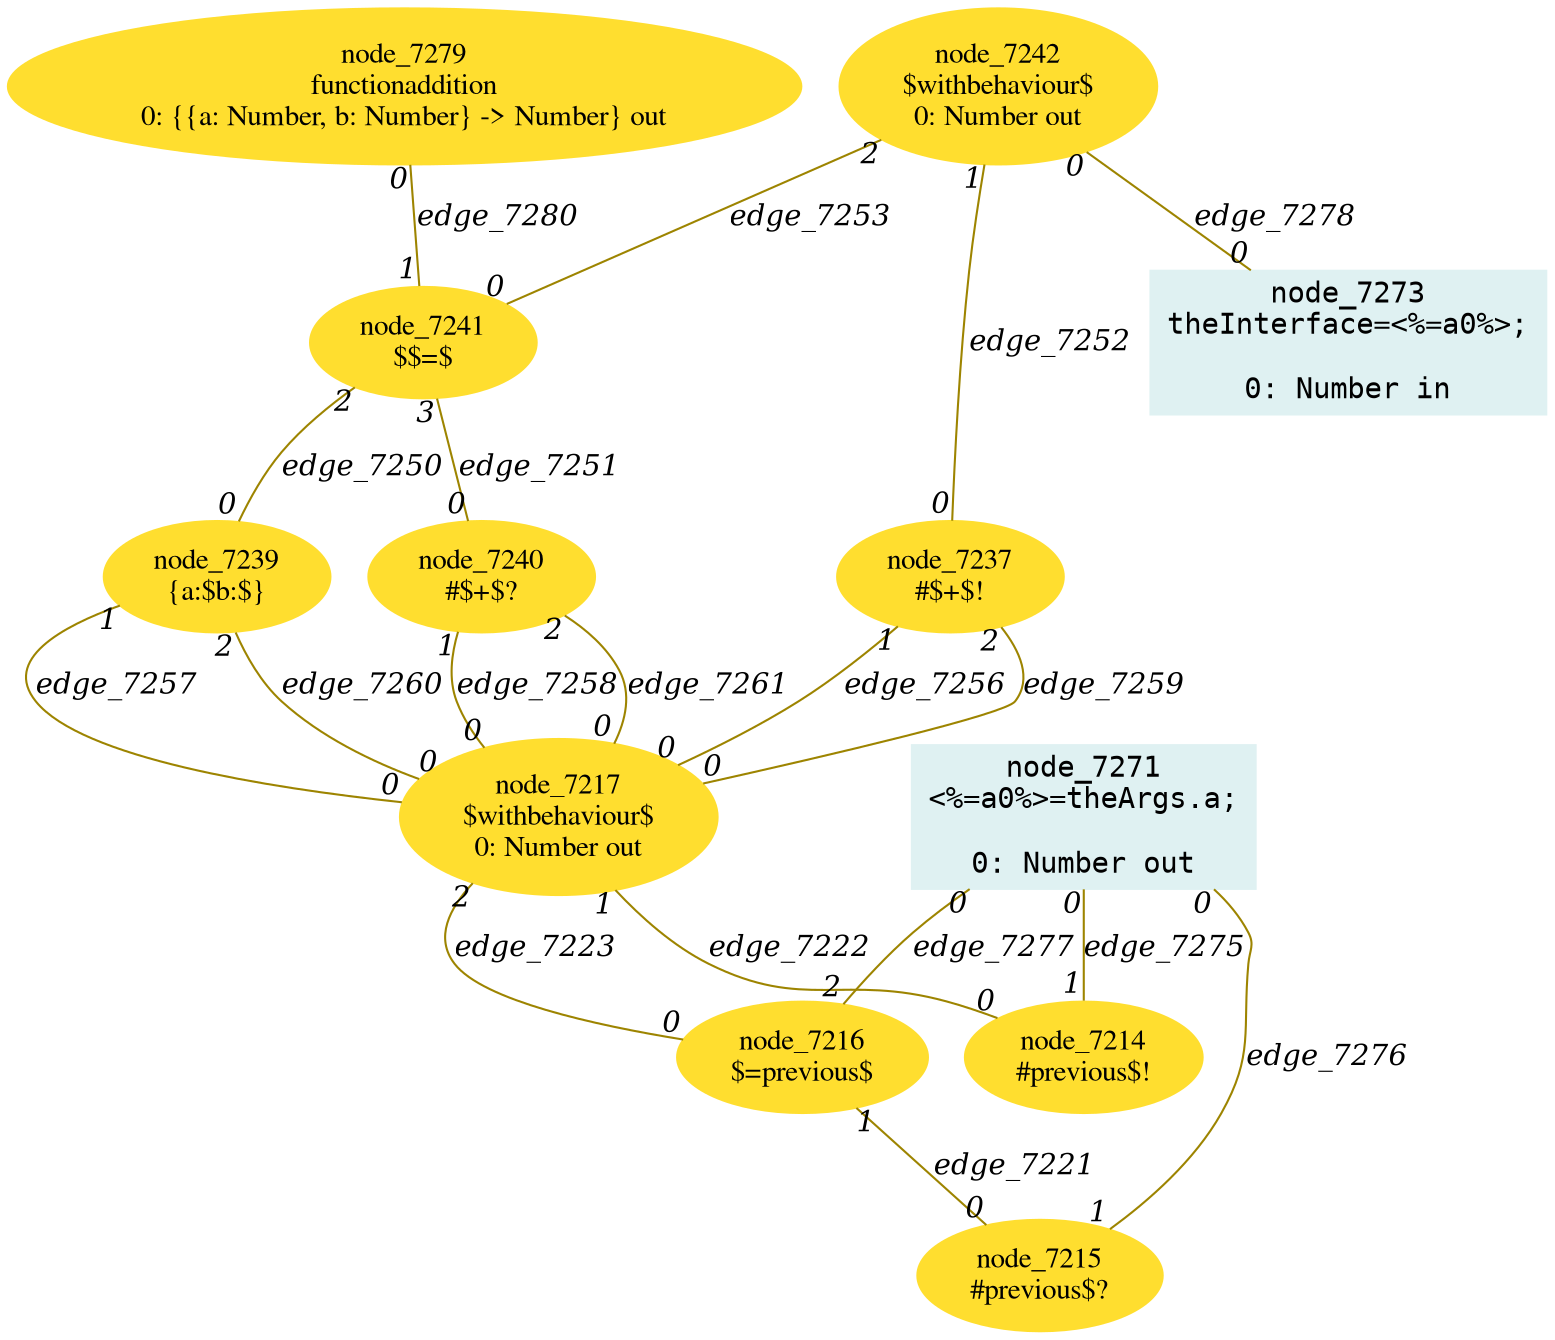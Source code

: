 digraph g{node_7214 [shape="ellipse", style="filled", color="#ffde2f", fontname="Times", label="node_7214
#previous$!
" ]
node_7215 [shape="ellipse", style="filled", color="#ffde2f", fontname="Times", label="node_7215
#previous$?
" ]
node_7216 [shape="ellipse", style="filled", color="#ffde2f", fontname="Times", label="node_7216
$=previous$
" ]
node_7217 [shape="ellipse", style="filled", color="#ffde2f", fontname="Times", label="node_7217
$withbehaviour$
0: Number out" ]
node_7237 [shape="ellipse", style="filled", color="#ffde2f", fontname="Times", label="node_7237
#$+$!
" ]
node_7239 [shape="ellipse", style="filled", color="#ffde2f", fontname="Times", label="node_7239
{a:$b:$}
" ]
node_7240 [shape="ellipse", style="filled", color="#ffde2f", fontname="Times", label="node_7240
#$+$?
" ]
node_7241 [shape="ellipse", style="filled", color="#ffde2f", fontname="Times", label="node_7241
$$=$
" ]
node_7242 [shape="ellipse", style="filled", color="#ffde2f", fontname="Times", label="node_7242
$withbehaviour$
0: Number out" ]
node_7271 [shape="box", style="filled", color="#dff1f2", fontname="Courier", label="node_7271
<%=a0%>=theArgs.a;

0: Number out" ]
node_7273 [shape="box", style="filled", color="#dff1f2", fontname="Courier", label="node_7273
theInterface=<%=a0%>;

0: Number in" ]
node_7279 [shape="ellipse", style="filled", color="#ffde2f", fontname="Times", label="node_7279
functionaddition
0: {{a: Number, b: Number} -> Number} out" ]
node_7216 -> node_7215 [dir=none, arrowHead=none, fontname="Times-Italic", arrowsize=1, color="#9d8400", label="edge_7221",  headlabel="0", taillabel="1" ]
node_7217 -> node_7214 [dir=none, arrowHead=none, fontname="Times-Italic", arrowsize=1, color="#9d8400", label="edge_7222",  headlabel="0", taillabel="1" ]
node_7217 -> node_7216 [dir=none, arrowHead=none, fontname="Times-Italic", arrowsize=1, color="#9d8400", label="edge_7223",  headlabel="0", taillabel="2" ]
node_7241 -> node_7239 [dir=none, arrowHead=none, fontname="Times-Italic", arrowsize=1, color="#9d8400", label="edge_7250",  headlabel="0", taillabel="2" ]
node_7241 -> node_7240 [dir=none, arrowHead=none, fontname="Times-Italic", arrowsize=1, color="#9d8400", label="edge_7251",  headlabel="0", taillabel="3" ]
node_7242 -> node_7237 [dir=none, arrowHead=none, fontname="Times-Italic", arrowsize=1, color="#9d8400", label="edge_7252",  headlabel="0", taillabel="1" ]
node_7242 -> node_7241 [dir=none, arrowHead=none, fontname="Times-Italic", arrowsize=1, color="#9d8400", label="edge_7253",  headlabel="0", taillabel="2" ]
node_7237 -> node_7217 [dir=none, arrowHead=none, fontname="Times-Italic", arrowsize=1, color="#9d8400", label="edge_7256",  headlabel="0", taillabel="1" ]
node_7239 -> node_7217 [dir=none, arrowHead=none, fontname="Times-Italic", arrowsize=1, color="#9d8400", label="edge_7257",  headlabel="0", taillabel="1" ]
node_7240 -> node_7217 [dir=none, arrowHead=none, fontname="Times-Italic", arrowsize=1, color="#9d8400", label="edge_7258",  headlabel="0", taillabel="1" ]
node_7237 -> node_7217 [dir=none, arrowHead=none, fontname="Times-Italic", arrowsize=1, color="#9d8400", label="edge_7259",  headlabel="0", taillabel="2" ]
node_7239 -> node_7217 [dir=none, arrowHead=none, fontname="Times-Italic", arrowsize=1, color="#9d8400", label="edge_7260",  headlabel="0", taillabel="2" ]
node_7240 -> node_7217 [dir=none, arrowHead=none, fontname="Times-Italic", arrowsize=1, color="#9d8400", label="edge_7261",  headlabel="0", taillabel="2" ]
node_7271 -> node_7214 [dir=none, arrowHead=none, fontname="Times-Italic", arrowsize=1, color="#9d8400", label="edge_7275",  headlabel="1", taillabel="0" ]
node_7271 -> node_7215 [dir=none, arrowHead=none, fontname="Times-Italic", arrowsize=1, color="#9d8400", label="edge_7276",  headlabel="1", taillabel="0" ]
node_7271 -> node_7216 [dir=none, arrowHead=none, fontname="Times-Italic", arrowsize=1, color="#9d8400", label="edge_7277",  headlabel="2", taillabel="0" ]
node_7242 -> node_7273 [dir=none, arrowHead=none, fontname="Times-Italic", arrowsize=1, color="#9d8400", label="edge_7278",  headlabel="0", taillabel="0" ]
node_7279 -> node_7241 [dir=none, arrowHead=none, fontname="Times-Italic", arrowsize=1, color="#9d8400", label="edge_7280",  headlabel="1", taillabel="0" ]
}